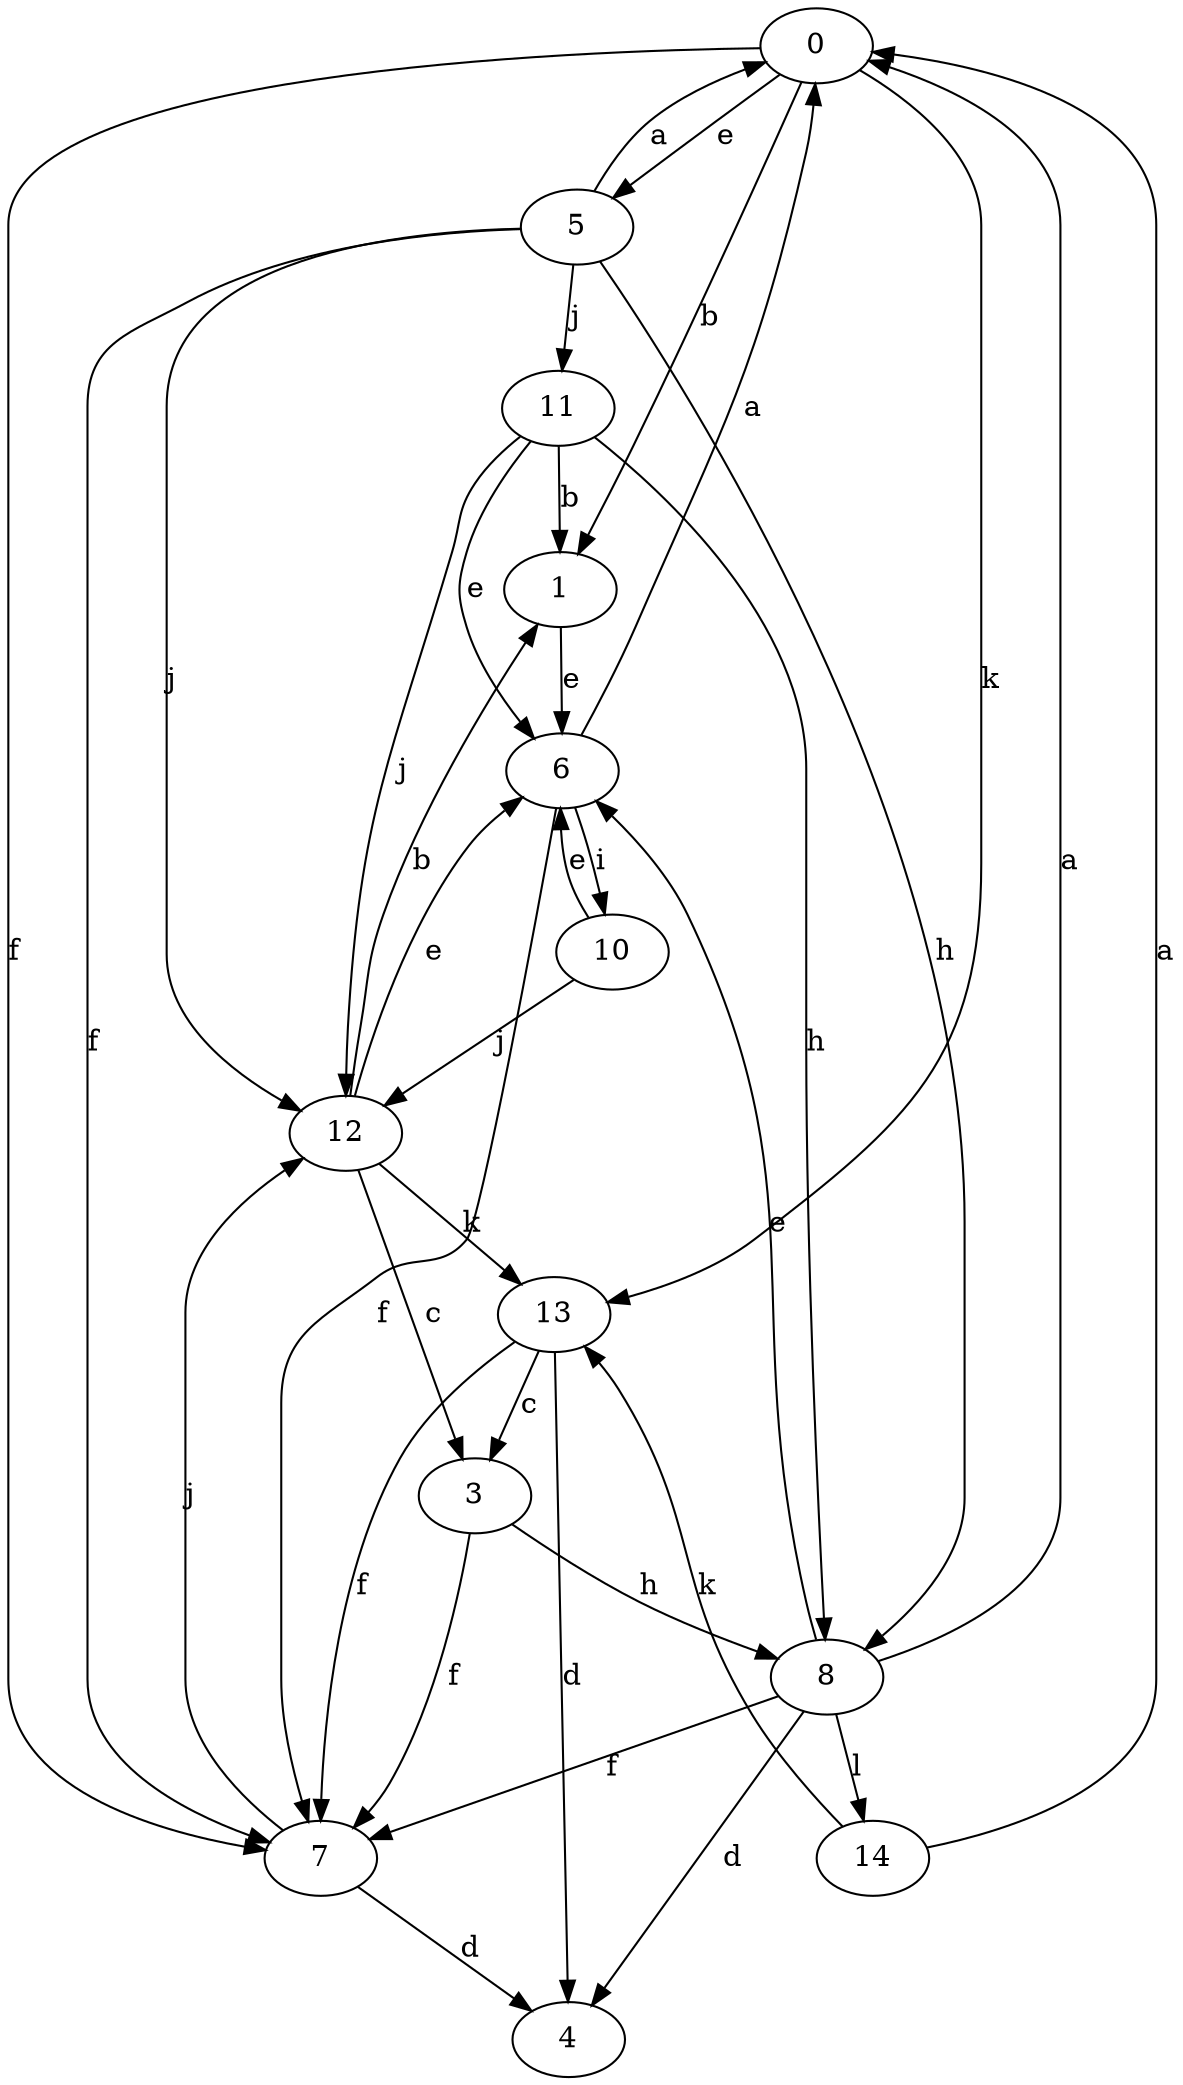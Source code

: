strict digraph  {
0;
1;
3;
4;
5;
6;
7;
8;
10;
11;
12;
13;
14;
0 -> 1  [label=b];
0 -> 5  [label=e];
0 -> 7  [label=f];
0 -> 13  [label=k];
1 -> 6  [label=e];
3 -> 7  [label=f];
3 -> 8  [label=h];
5 -> 0  [label=a];
5 -> 7  [label=f];
5 -> 8  [label=h];
5 -> 11  [label=j];
5 -> 12  [label=j];
6 -> 0  [label=a];
6 -> 7  [label=f];
6 -> 10  [label=i];
7 -> 4  [label=d];
7 -> 12  [label=j];
8 -> 0  [label=a];
8 -> 4  [label=d];
8 -> 6  [label=e];
8 -> 7  [label=f];
8 -> 14  [label=l];
10 -> 6  [label=e];
10 -> 12  [label=j];
11 -> 1  [label=b];
11 -> 6  [label=e];
11 -> 8  [label=h];
11 -> 12  [label=j];
12 -> 1  [label=b];
12 -> 3  [label=c];
12 -> 6  [label=e];
12 -> 13  [label=k];
13 -> 3  [label=c];
13 -> 4  [label=d];
13 -> 7  [label=f];
14 -> 0  [label=a];
14 -> 13  [label=k];
}
